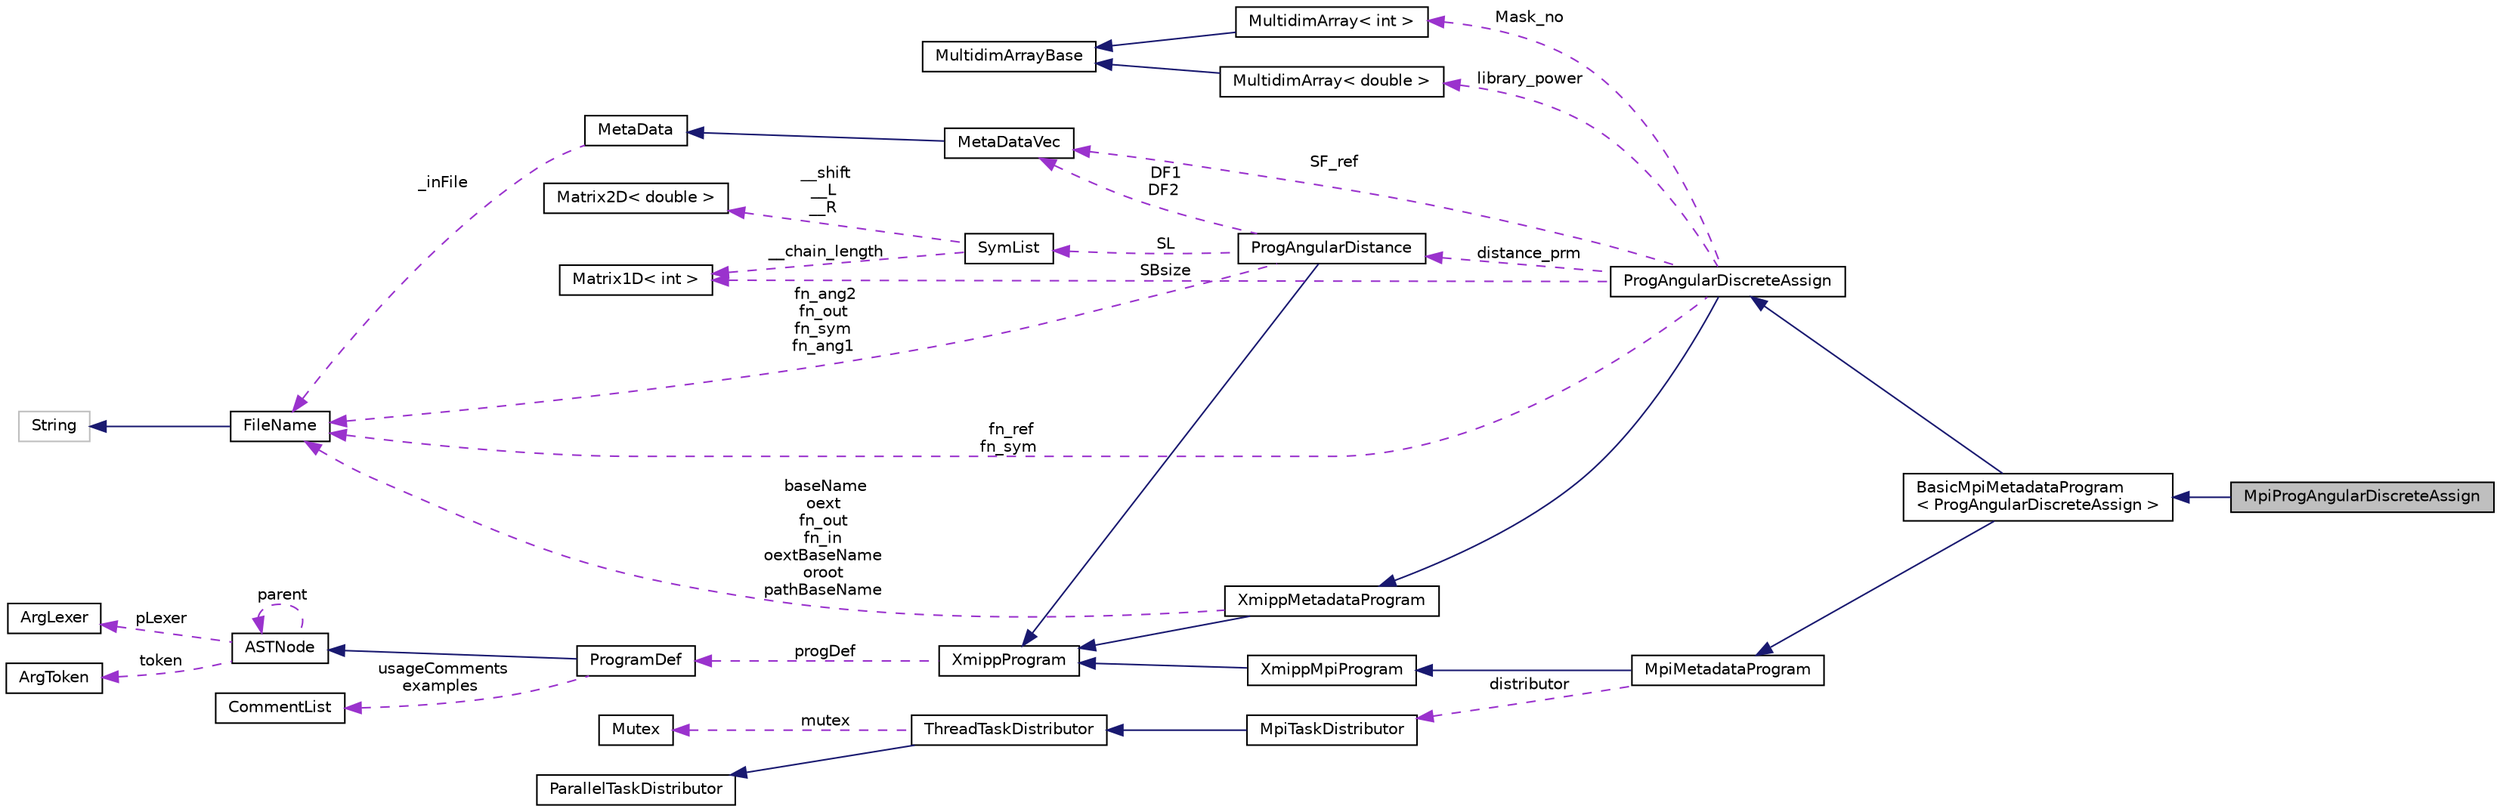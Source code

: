 digraph "MpiProgAngularDiscreteAssign"
{
  edge [fontname="Helvetica",fontsize="10",labelfontname="Helvetica",labelfontsize="10"];
  node [fontname="Helvetica",fontsize="10",shape=record];
  rankdir="LR";
  Node7 [label="MpiProgAngularDiscreteAssign",height=0.2,width=0.4,color="black", fillcolor="grey75", style="filled", fontcolor="black"];
  Node8 -> Node7 [dir="back",color="midnightblue",fontsize="10",style="solid",fontname="Helvetica"];
  Node8 [label="BasicMpiMetadataProgram\l\< ProgAngularDiscreteAssign \>",height=0.2,width=0.4,color="black", fillcolor="white", style="filled",URL="$classBasicMpiMetadataProgram.html"];
  Node9 -> Node8 [dir="back",color="midnightblue",fontsize="10",style="solid",fontname="Helvetica"];
  Node9 [label="ProgAngularDiscreteAssign",height=0.2,width=0.4,color="black", fillcolor="white", style="filled",URL="$classProgAngularDiscreteAssign.html"];
  Node10 -> Node9 [dir="back",color="midnightblue",fontsize="10",style="solid",fontname="Helvetica"];
  Node10 [label="XmippMetadataProgram",height=0.2,width=0.4,color="black", fillcolor="white", style="filled",URL="$classXmippMetadataProgram.html"];
  Node11 -> Node10 [dir="back",color="midnightblue",fontsize="10",style="solid",fontname="Helvetica"];
  Node11 [label="XmippProgram",height=0.2,width=0.4,color="black", fillcolor="white", style="filled",URL="$classXmippProgram.html"];
  Node12 -> Node11 [dir="back",color="darkorchid3",fontsize="10",style="dashed",label=" progDef" ,fontname="Helvetica"];
  Node12 [label="ProgramDef",height=0.2,width=0.4,color="black", fillcolor="white", style="filled",URL="$classProgramDef.html"];
  Node13 -> Node12 [dir="back",color="midnightblue",fontsize="10",style="solid",fontname="Helvetica"];
  Node13 [label="ASTNode",height=0.2,width=0.4,color="black", fillcolor="white", style="filled",URL="$classASTNode.html"];
  Node14 -> Node13 [dir="back",color="darkorchid3",fontsize="10",style="dashed",label=" token" ,fontname="Helvetica"];
  Node14 [label="ArgToken",height=0.2,width=0.4,color="black", fillcolor="white", style="filled",URL="$classArgToken.html"];
  Node15 -> Node13 [dir="back",color="darkorchid3",fontsize="10",style="dashed",label=" pLexer" ,fontname="Helvetica"];
  Node15 [label="ArgLexer",height=0.2,width=0.4,color="black", fillcolor="white", style="filled",URL="$classArgLexer.html"];
  Node13 -> Node13 [dir="back",color="darkorchid3",fontsize="10",style="dashed",label=" parent" ,fontname="Helvetica"];
  Node16 -> Node12 [dir="back",color="darkorchid3",fontsize="10",style="dashed",label=" usageComments\nexamples" ,fontname="Helvetica"];
  Node16 [label="CommentList",height=0.2,width=0.4,color="black", fillcolor="white", style="filled",URL="$classCommentList.html"];
  Node17 -> Node10 [dir="back",color="darkorchid3",fontsize="10",style="dashed",label=" baseName\noext\nfn_out\nfn_in\noextBaseName\noroot\npathBaseName" ,fontname="Helvetica"];
  Node17 [label="FileName",height=0.2,width=0.4,color="black", fillcolor="white", style="filled",URL="$classFileName.html"];
  Node18 -> Node17 [dir="back",color="midnightblue",fontsize="10",style="solid",fontname="Helvetica"];
  Node18 [label="String",height=0.2,width=0.4,color="grey75", fillcolor="white", style="filled"];
  Node19 -> Node9 [dir="back",color="darkorchid3",fontsize="10",style="dashed",label=" distance_prm" ,fontname="Helvetica"];
  Node19 [label="ProgAngularDistance",height=0.2,width=0.4,color="black", fillcolor="white", style="filled",URL="$classProgAngularDistance.html"];
  Node11 -> Node19 [dir="back",color="midnightblue",fontsize="10",style="solid",fontname="Helvetica"];
  Node20 -> Node19 [dir="back",color="darkorchid3",fontsize="10",style="dashed",label=" DF1\nDF2" ,fontname="Helvetica"];
  Node20 [label="MetaDataVec",height=0.2,width=0.4,color="black", fillcolor="white", style="filled",URL="$classMetaDataVec.html"];
  Node21 -> Node20 [dir="back",color="midnightblue",fontsize="10",style="solid",fontname="Helvetica"];
  Node21 [label="MetaData",height=0.2,width=0.4,color="black", fillcolor="white", style="filled",URL="$classMetaData.html"];
  Node17 -> Node21 [dir="back",color="darkorchid3",fontsize="10",style="dashed",label=" _inFile" ,fontname="Helvetica"];
  Node22 -> Node19 [dir="back",color="darkorchid3",fontsize="10",style="dashed",label=" SL" ,fontname="Helvetica"];
  Node22 [label="SymList",height=0.2,width=0.4,color="black", fillcolor="white", style="filled",URL="$classSymList.html"];
  Node23 -> Node22 [dir="back",color="darkorchid3",fontsize="10",style="dashed",label=" __shift\n__L\n__R" ,fontname="Helvetica"];
  Node23 [label="Matrix2D\< double \>",height=0.2,width=0.4,color="black", fillcolor="white", style="filled",URL="$classMatrix2D.html"];
  Node24 -> Node22 [dir="back",color="darkorchid3",fontsize="10",style="dashed",label=" __chain_length" ,fontname="Helvetica"];
  Node24 [label="Matrix1D\< int \>",height=0.2,width=0.4,color="black", fillcolor="white", style="filled",URL="$classMatrix1D.html"];
  Node17 -> Node19 [dir="back",color="darkorchid3",fontsize="10",style="dashed",label=" fn_ang2\nfn_out\nfn_sym\nfn_ang1" ,fontname="Helvetica"];
  Node20 -> Node9 [dir="back",color="darkorchid3",fontsize="10",style="dashed",label=" SF_ref" ,fontname="Helvetica"];
  Node25 -> Node9 [dir="back",color="darkorchid3",fontsize="10",style="dashed",label=" library_power" ,fontname="Helvetica"];
  Node25 [label="MultidimArray\< double \>",height=0.2,width=0.4,color="black", fillcolor="white", style="filled",URL="$classMultidimArray.html"];
  Node26 -> Node25 [dir="back",color="midnightblue",fontsize="10",style="solid",fontname="Helvetica"];
  Node26 [label="MultidimArrayBase",height=0.2,width=0.4,color="black", fillcolor="white", style="filled",URL="$classMultidimArrayBase.html"];
  Node27 -> Node9 [dir="back",color="darkorchid3",fontsize="10",style="dashed",label=" Mask_no" ,fontname="Helvetica"];
  Node27 [label="MultidimArray\< int \>",height=0.2,width=0.4,color="black", fillcolor="white", style="filled",URL="$classMultidimArray.html"];
  Node26 -> Node27 [dir="back",color="midnightblue",fontsize="10",style="solid",fontname="Helvetica"];
  Node24 -> Node9 [dir="back",color="darkorchid3",fontsize="10",style="dashed",label=" SBsize" ,fontname="Helvetica"];
  Node17 -> Node9 [dir="back",color="darkorchid3",fontsize="10",style="dashed",label=" fn_ref\nfn_sym" ,fontname="Helvetica"];
  Node28 -> Node8 [dir="back",color="midnightblue",fontsize="10",style="solid",fontname="Helvetica"];
  Node28 [label="MpiMetadataProgram",height=0.2,width=0.4,color="black", fillcolor="white", style="filled",URL="$classMpiMetadataProgram.html"];
  Node29 -> Node28 [dir="back",color="midnightblue",fontsize="10",style="solid",fontname="Helvetica"];
  Node29 [label="XmippMpiProgram",height=0.2,width=0.4,color="black", fillcolor="white", style="filled",URL="$classXmippMpiProgram.html"];
  Node11 -> Node29 [dir="back",color="midnightblue",fontsize="10",style="solid",fontname="Helvetica"];
  Node30 -> Node28 [dir="back",color="darkorchid3",fontsize="10",style="dashed",label=" distributor" ,fontname="Helvetica"];
  Node30 [label="MpiTaskDistributor",height=0.2,width=0.4,color="black", fillcolor="white", style="filled",URL="$classMpiTaskDistributor.html"];
  Node31 -> Node30 [dir="back",color="midnightblue",fontsize="10",style="solid",fontname="Helvetica"];
  Node31 [label="ThreadTaskDistributor",height=0.2,width=0.4,color="black", fillcolor="white", style="filled",URL="$classThreadTaskDistributor.html"];
  Node32 -> Node31 [dir="back",color="midnightblue",fontsize="10",style="solid",fontname="Helvetica"];
  Node32 [label="ParallelTaskDistributor",height=0.2,width=0.4,color="black", fillcolor="white", style="filled",URL="$classParallelTaskDistributor.html"];
  Node33 -> Node31 [dir="back",color="darkorchid3",fontsize="10",style="dashed",label=" mutex" ,fontname="Helvetica"];
  Node33 [label="Mutex",height=0.2,width=0.4,color="black", fillcolor="white", style="filled",URL="$classMutex.html"];
}
